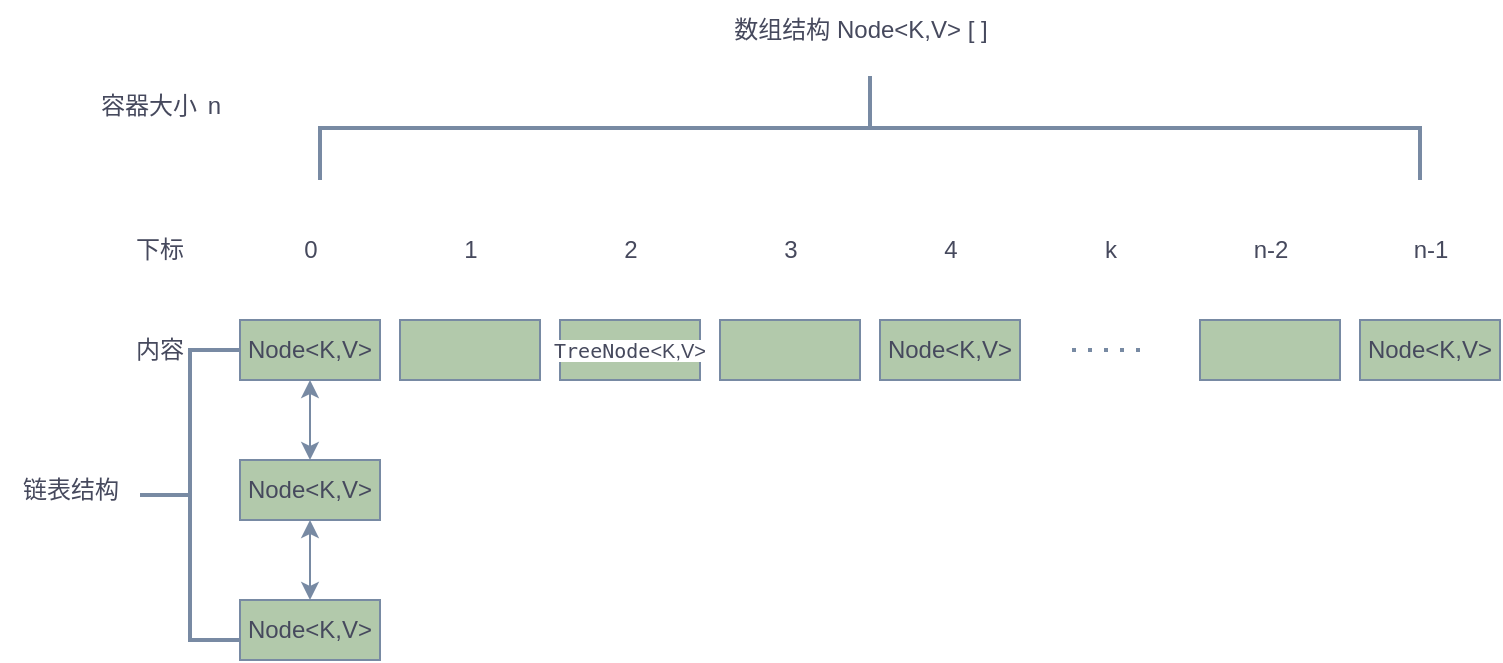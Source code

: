 <mxfile version="24.8.3">
  <diagram id="wFE0QG_FPsp0jaGvCLVb" name="Page-1">
    <mxGraphModel dx="1434" dy="738" grid="1" gridSize="10" guides="1" tooltips="1" connect="1" arrows="1" fold="1" page="1" pageScale="1" pageWidth="850" pageHeight="1100" math="0" shadow="0">
      <root>
        <mxCell id="0" />
        <mxCell id="1" parent="0" />
        <mxCell id="5fzDixLBJ7qL7mPt4OcL-2" value="Node&amp;lt;K,V&amp;gt;" style="rounded=0;whiteSpace=wrap;html=1;labelBackgroundColor=none;fillColor=#B2C9AB;strokeColor=#788AA3;fontColor=#46495D;" parent="1" vertex="1">
          <mxGeometry x="140" y="170" width="70" height="30" as="geometry" />
        </mxCell>
        <mxCell id="5fzDixLBJ7qL7mPt4OcL-8" value="&amp;nbsp;" style="rounded=0;whiteSpace=wrap;html=1;labelBackgroundColor=none;fillColor=#B2C9AB;strokeColor=#788AA3;fontColor=#46495D;" parent="1" vertex="1">
          <mxGeometry x="220" y="170" width="70" height="30" as="geometry" />
        </mxCell>
        <mxCell id="5fzDixLBJ7qL7mPt4OcL-9" value="&lt;span style=&quot;background-color: rgb(255, 255, 255);&quot;&gt;&lt;span style=&quot;font-family: &amp;quot;JetBrains Mono&amp;quot;, monospace; font-size: 10px;&quot;&gt;TreeNode&lt;/span&gt;&amp;lt;K,V&amp;gt;&lt;/span&gt;" style="rounded=0;whiteSpace=wrap;html=1;fontSize=10;labelBackgroundColor=none;fillColor=#B2C9AB;strokeColor=#788AA3;fontColor=#46495D;" parent="1" vertex="1">
          <mxGeometry x="300" y="170" width="70" height="30" as="geometry" />
        </mxCell>
        <mxCell id="5fzDixLBJ7qL7mPt4OcL-10" value="&amp;nbsp;" style="rounded=0;whiteSpace=wrap;html=1;labelBackgroundColor=none;fillColor=#B2C9AB;strokeColor=#788AA3;fontColor=#46495D;" parent="1" vertex="1">
          <mxGeometry x="380" y="170" width="70" height="30" as="geometry" />
        </mxCell>
        <mxCell id="5fzDixLBJ7qL7mPt4OcL-11" value="Node&amp;lt;K,V&amp;gt;" style="rounded=0;whiteSpace=wrap;html=1;labelBackgroundColor=none;fillColor=#B2C9AB;strokeColor=#788AA3;fontColor=#46495D;" parent="1" vertex="1">
          <mxGeometry x="460" y="170" width="70" height="30" as="geometry" />
        </mxCell>
        <mxCell id="5fzDixLBJ7qL7mPt4OcL-13" value="&amp;nbsp;" style="rounded=0;whiteSpace=wrap;html=1;labelBackgroundColor=none;fillColor=#B2C9AB;strokeColor=#788AA3;fontColor=#46495D;" parent="1" vertex="1">
          <mxGeometry x="620" y="170" width="70" height="30" as="geometry" />
        </mxCell>
        <mxCell id="5fzDixLBJ7qL7mPt4OcL-14" value="Node&amp;lt;K,V&amp;gt;" style="rounded=0;whiteSpace=wrap;html=1;labelBackgroundColor=none;fillColor=#B2C9AB;strokeColor=#788AA3;fontColor=#46495D;" parent="1" vertex="1">
          <mxGeometry x="700" y="170" width="70" height="30" as="geometry" />
        </mxCell>
        <mxCell id="pm4G6BLMfo7lAtNOBMgH-3" value="Node&amp;lt;K,V&amp;gt;" style="rounded=0;whiteSpace=wrap;html=1;labelBackgroundColor=none;fillColor=#B2C9AB;strokeColor=#788AA3;fontColor=#46495D;" vertex="1" parent="1">
          <mxGeometry x="140" y="240" width="70" height="30" as="geometry" />
        </mxCell>
        <mxCell id="pm4G6BLMfo7lAtNOBMgH-4" value="Node&amp;lt;K,V&amp;gt;" style="rounded=0;whiteSpace=wrap;html=1;labelBackgroundColor=none;fillColor=#B2C9AB;strokeColor=#788AA3;fontColor=#46495D;" vertex="1" parent="1">
          <mxGeometry x="140" y="310" width="70" height="30" as="geometry" />
        </mxCell>
        <mxCell id="pm4G6BLMfo7lAtNOBMgH-6" value="" style="endArrow=none;dashed=1;html=1;dashPattern=1 3;strokeWidth=2;rounded=0;labelBackgroundColor=none;strokeColor=#788AA3;fontColor=default;" edge="1" parent="1">
          <mxGeometry width="50" height="50" relative="1" as="geometry">
            <mxPoint x="590" y="185" as="sourcePoint" />
            <mxPoint x="550" y="185" as="targetPoint" />
          </mxGeometry>
        </mxCell>
        <mxCell id="pm4G6BLMfo7lAtNOBMgH-7" value="下标" style="text;html=1;align=center;verticalAlign=middle;whiteSpace=wrap;rounded=0;labelBackgroundColor=none;fontColor=#46495D;" vertex="1" parent="1">
          <mxGeometry x="70" y="120" width="60" height="30" as="geometry" />
        </mxCell>
        <mxCell id="pm4G6BLMfo7lAtNOBMgH-8" value="内容" style="text;html=1;align=center;verticalAlign=middle;whiteSpace=wrap;rounded=0;labelBackgroundColor=none;fontColor=#46495D;" vertex="1" parent="1">
          <mxGeometry x="70" y="170" width="60" height="30" as="geometry" />
        </mxCell>
        <mxCell id="pm4G6BLMfo7lAtNOBMgH-9" value="0" style="text;html=1;align=center;verticalAlign=middle;resizable=0;points=[];autosize=1;strokeColor=none;fillColor=none;labelBackgroundColor=none;fontColor=#46495D;" vertex="1" parent="1">
          <mxGeometry x="160" y="120" width="30" height="30" as="geometry" />
        </mxCell>
        <mxCell id="pm4G6BLMfo7lAtNOBMgH-10" value="1" style="text;html=1;align=center;verticalAlign=middle;resizable=0;points=[];autosize=1;strokeColor=none;fillColor=none;labelBackgroundColor=none;fontColor=#46495D;" vertex="1" parent="1">
          <mxGeometry x="240" y="120" width="30" height="30" as="geometry" />
        </mxCell>
        <mxCell id="pm4G6BLMfo7lAtNOBMgH-14" value="2" style="text;html=1;align=center;verticalAlign=middle;resizable=0;points=[];autosize=1;strokeColor=none;fillColor=none;labelBackgroundColor=none;fontColor=#46495D;" vertex="1" parent="1">
          <mxGeometry x="320" y="120" width="30" height="30" as="geometry" />
        </mxCell>
        <mxCell id="pm4G6BLMfo7lAtNOBMgH-15" value="3" style="text;html=1;align=center;verticalAlign=middle;resizable=0;points=[];autosize=1;strokeColor=none;fillColor=none;labelBackgroundColor=none;fontColor=#46495D;" vertex="1" parent="1">
          <mxGeometry x="400" y="120" width="30" height="30" as="geometry" />
        </mxCell>
        <mxCell id="pm4G6BLMfo7lAtNOBMgH-17" value="4" style="text;html=1;align=center;verticalAlign=middle;resizable=0;points=[];autosize=1;strokeColor=none;fillColor=none;labelBackgroundColor=none;fontColor=#46495D;" vertex="1" parent="1">
          <mxGeometry x="480" y="120" width="30" height="30" as="geometry" />
        </mxCell>
        <mxCell id="pm4G6BLMfo7lAtNOBMgH-18" value="k" style="text;html=1;align=center;verticalAlign=middle;resizable=0;points=[];autosize=1;strokeColor=none;fillColor=none;labelBackgroundColor=none;fontColor=#46495D;" vertex="1" parent="1">
          <mxGeometry x="560" y="120" width="30" height="30" as="geometry" />
        </mxCell>
        <mxCell id="pm4G6BLMfo7lAtNOBMgH-19" value="n-2" style="text;html=1;align=center;verticalAlign=middle;resizable=0;points=[];autosize=1;strokeColor=none;fillColor=none;labelBackgroundColor=none;fontColor=#46495D;" vertex="1" parent="1">
          <mxGeometry x="635" y="120" width="40" height="30" as="geometry" />
        </mxCell>
        <mxCell id="pm4G6BLMfo7lAtNOBMgH-20" value="n-1" style="text;html=1;align=center;verticalAlign=middle;resizable=0;points=[];autosize=1;strokeColor=none;fillColor=none;labelBackgroundColor=none;fontColor=#46495D;" vertex="1" parent="1">
          <mxGeometry x="715" y="120" width="40" height="30" as="geometry" />
        </mxCell>
        <mxCell id="pm4G6BLMfo7lAtNOBMgH-21" value="容器大小&lt;span style=&quot;white-space: pre;&quot;&gt;&#x9;&lt;/span&gt;n" style="text;html=1;align=center;verticalAlign=middle;resizable=0;points=[];autosize=1;strokeColor=none;fillColor=none;fontColor=#46495D;" vertex="1" parent="1">
          <mxGeometry x="60" y="48" width="80" height="30" as="geometry" />
        </mxCell>
        <mxCell id="pm4G6BLMfo7lAtNOBMgH-22" value="" style="strokeWidth=2;html=1;shape=mxgraph.flowchart.annotation_2;align=left;labelPosition=right;pointerEvents=1;strokeColor=#788AA3;fontColor=#46495D;fillColor=#B2C9AB;" vertex="1" parent="1">
          <mxGeometry x="90" y="185" width="50" height="145" as="geometry" />
        </mxCell>
        <mxCell id="pm4G6BLMfo7lAtNOBMgH-25" value="链表结构" style="text;html=1;align=center;verticalAlign=middle;resizable=0;points=[];autosize=1;strokeColor=none;fillColor=none;fontColor=#46495D;" vertex="1" parent="1">
          <mxGeometry x="20" y="240" width="70" height="30" as="geometry" />
        </mxCell>
        <mxCell id="pm4G6BLMfo7lAtNOBMgH-26" value="" style="strokeWidth=2;html=1;shape=mxgraph.flowchart.annotation_2;align=left;labelPosition=right;pointerEvents=1;strokeColor=#788AA3;fontColor=#46495D;fillColor=#B2C9AB;direction=south;" vertex="1" parent="1">
          <mxGeometry x="180" y="48" width="550" height="52" as="geometry" />
        </mxCell>
        <mxCell id="pm4G6BLMfo7lAtNOBMgH-27" value="数组结构 Node&amp;lt;K,V&amp;gt; [ ]" style="text;html=1;align=center;verticalAlign=middle;resizable=0;points=[];autosize=1;strokeColor=none;fillColor=none;fontColor=#46495D;" vertex="1" parent="1">
          <mxGeometry x="375" y="10" width="150" height="30" as="geometry" />
        </mxCell>
        <mxCell id="pm4G6BLMfo7lAtNOBMgH-28" value="" style="endArrow=classic;startArrow=classic;html=1;rounded=0;strokeColor=#788AA3;fontColor=#46495D;fillColor=#B2C9AB;entryX=0.5;entryY=1;entryDx=0;entryDy=0;exitX=0.5;exitY=0;exitDx=0;exitDy=0;" edge="1" parent="1" source="pm4G6BLMfo7lAtNOBMgH-3" target="5fzDixLBJ7qL7mPt4OcL-2">
          <mxGeometry width="50" height="50" relative="1" as="geometry">
            <mxPoint x="240" y="285" as="sourcePoint" />
            <mxPoint x="290" y="235" as="targetPoint" />
          </mxGeometry>
        </mxCell>
        <mxCell id="pm4G6BLMfo7lAtNOBMgH-30" value="" style="endArrow=classic;startArrow=classic;html=1;rounded=0;strokeColor=#788AA3;fontColor=#46495D;fillColor=#B2C9AB;entryX=0.5;entryY=1;entryDx=0;entryDy=0;exitX=0.5;exitY=0;exitDx=0;exitDy=0;" edge="1" parent="1" source="pm4G6BLMfo7lAtNOBMgH-4" target="pm4G6BLMfo7lAtNOBMgH-3">
          <mxGeometry width="50" height="50" relative="1" as="geometry">
            <mxPoint x="185" y="230" as="sourcePoint" />
            <mxPoint x="185" y="210" as="targetPoint" />
            <Array as="points" />
          </mxGeometry>
        </mxCell>
      </root>
    </mxGraphModel>
  </diagram>
</mxfile>
